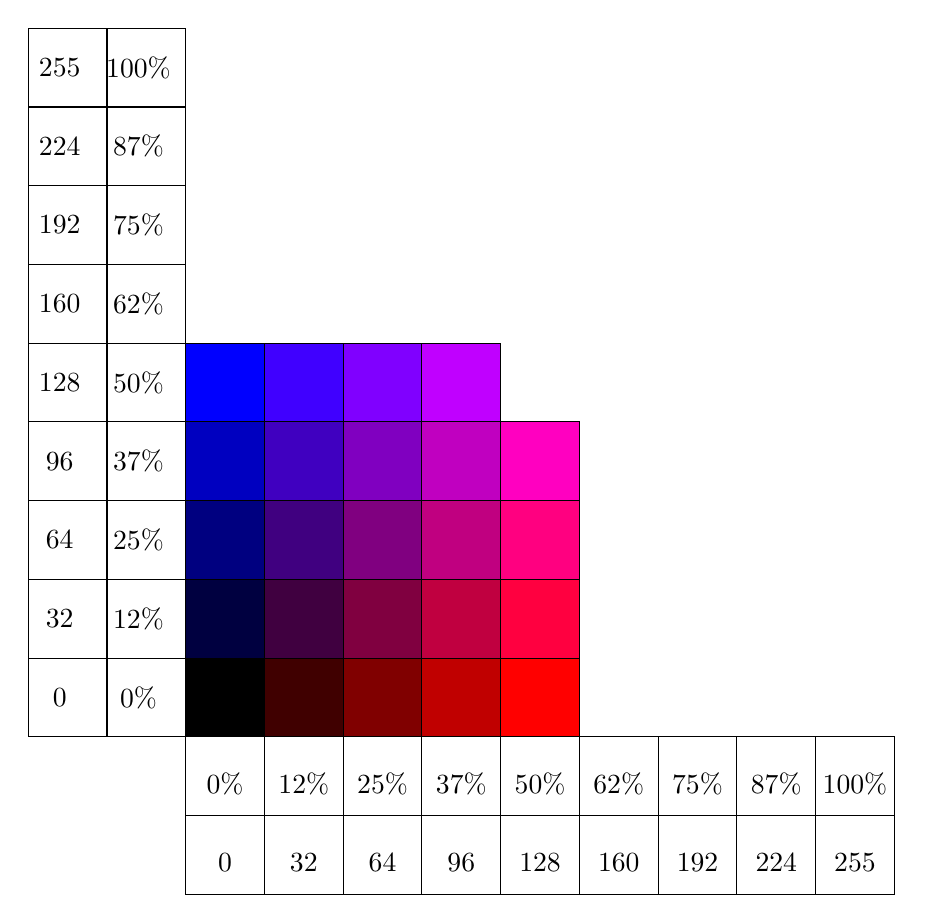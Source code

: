 \begin{tikzpicture}

\foreach \b in {0,1,...,3}{
  \pgfmathtruncatemacro\y{\b*64};   
  \foreach \r in {0,1,...,3}{
    \pgfmathtruncatemacro\x{\r*64}; 
    \definecolor{Coul}{RGB}{\x,0,\y};
    \filldraw[fill=Coul] (\r,\b) rectangle ++(1,1); 
  }
 \definecolor{Coul}{RGB}{255,0,\y};
 \filldraw[fill=Coul] (4,\b) rectangle ++(1,1);
}
  \foreach \r in {0,1,...,3}{
    \pgfmathtruncatemacro\x{\r*64}; 
    \definecolor{Coul}{RGB}{\x,0,255};
    \filldraw[fill=Coul] (\r,4) rectangle ++(1,1); 
  }
   
% Horizontal numbers
\foreach \c in {0,1,...,8}{
  \draw (\c,-1) rectangle ++(1,1); 
  \pgfmathtruncatemacro\x{\c*32/255*100};
  \node at (\c+0.5,-0.6) {$\x\%$};
}

\foreach \c in {0,1,...,7}{
  \draw (\c,-2) rectangle ++(1,1); 
  \pgfmathtruncatemacro\x{\c*32};
  \node at (\c+0.5,-1.6) {$\x$};
}
  \draw (8,-2) rectangle ++(1,1); 
  \node at (8+0.5,-1.6) {$255$};

% Vertical numbers
\foreach \c in {0,1,...,8}{
  \draw (-1,\c) rectangle ++(1,1); 
  \pgfmathtruncatemacro\x{\c*32/256*100};
  \node at (-0.6,\c+0.5) {$\x\%$};
}

\foreach \c in {0,1,...,7}{
  \draw (-2,\c) rectangle ++(1,1); 
  \pgfmathtruncatemacro\x{\c*32};
  \node at (-1.6,\c+0.5) {$\x$};
}
  \draw (-2,8) rectangle ++(1,1); 
  \node at (-1.6,8+0.5) {$255$};



\end{tikzpicture}